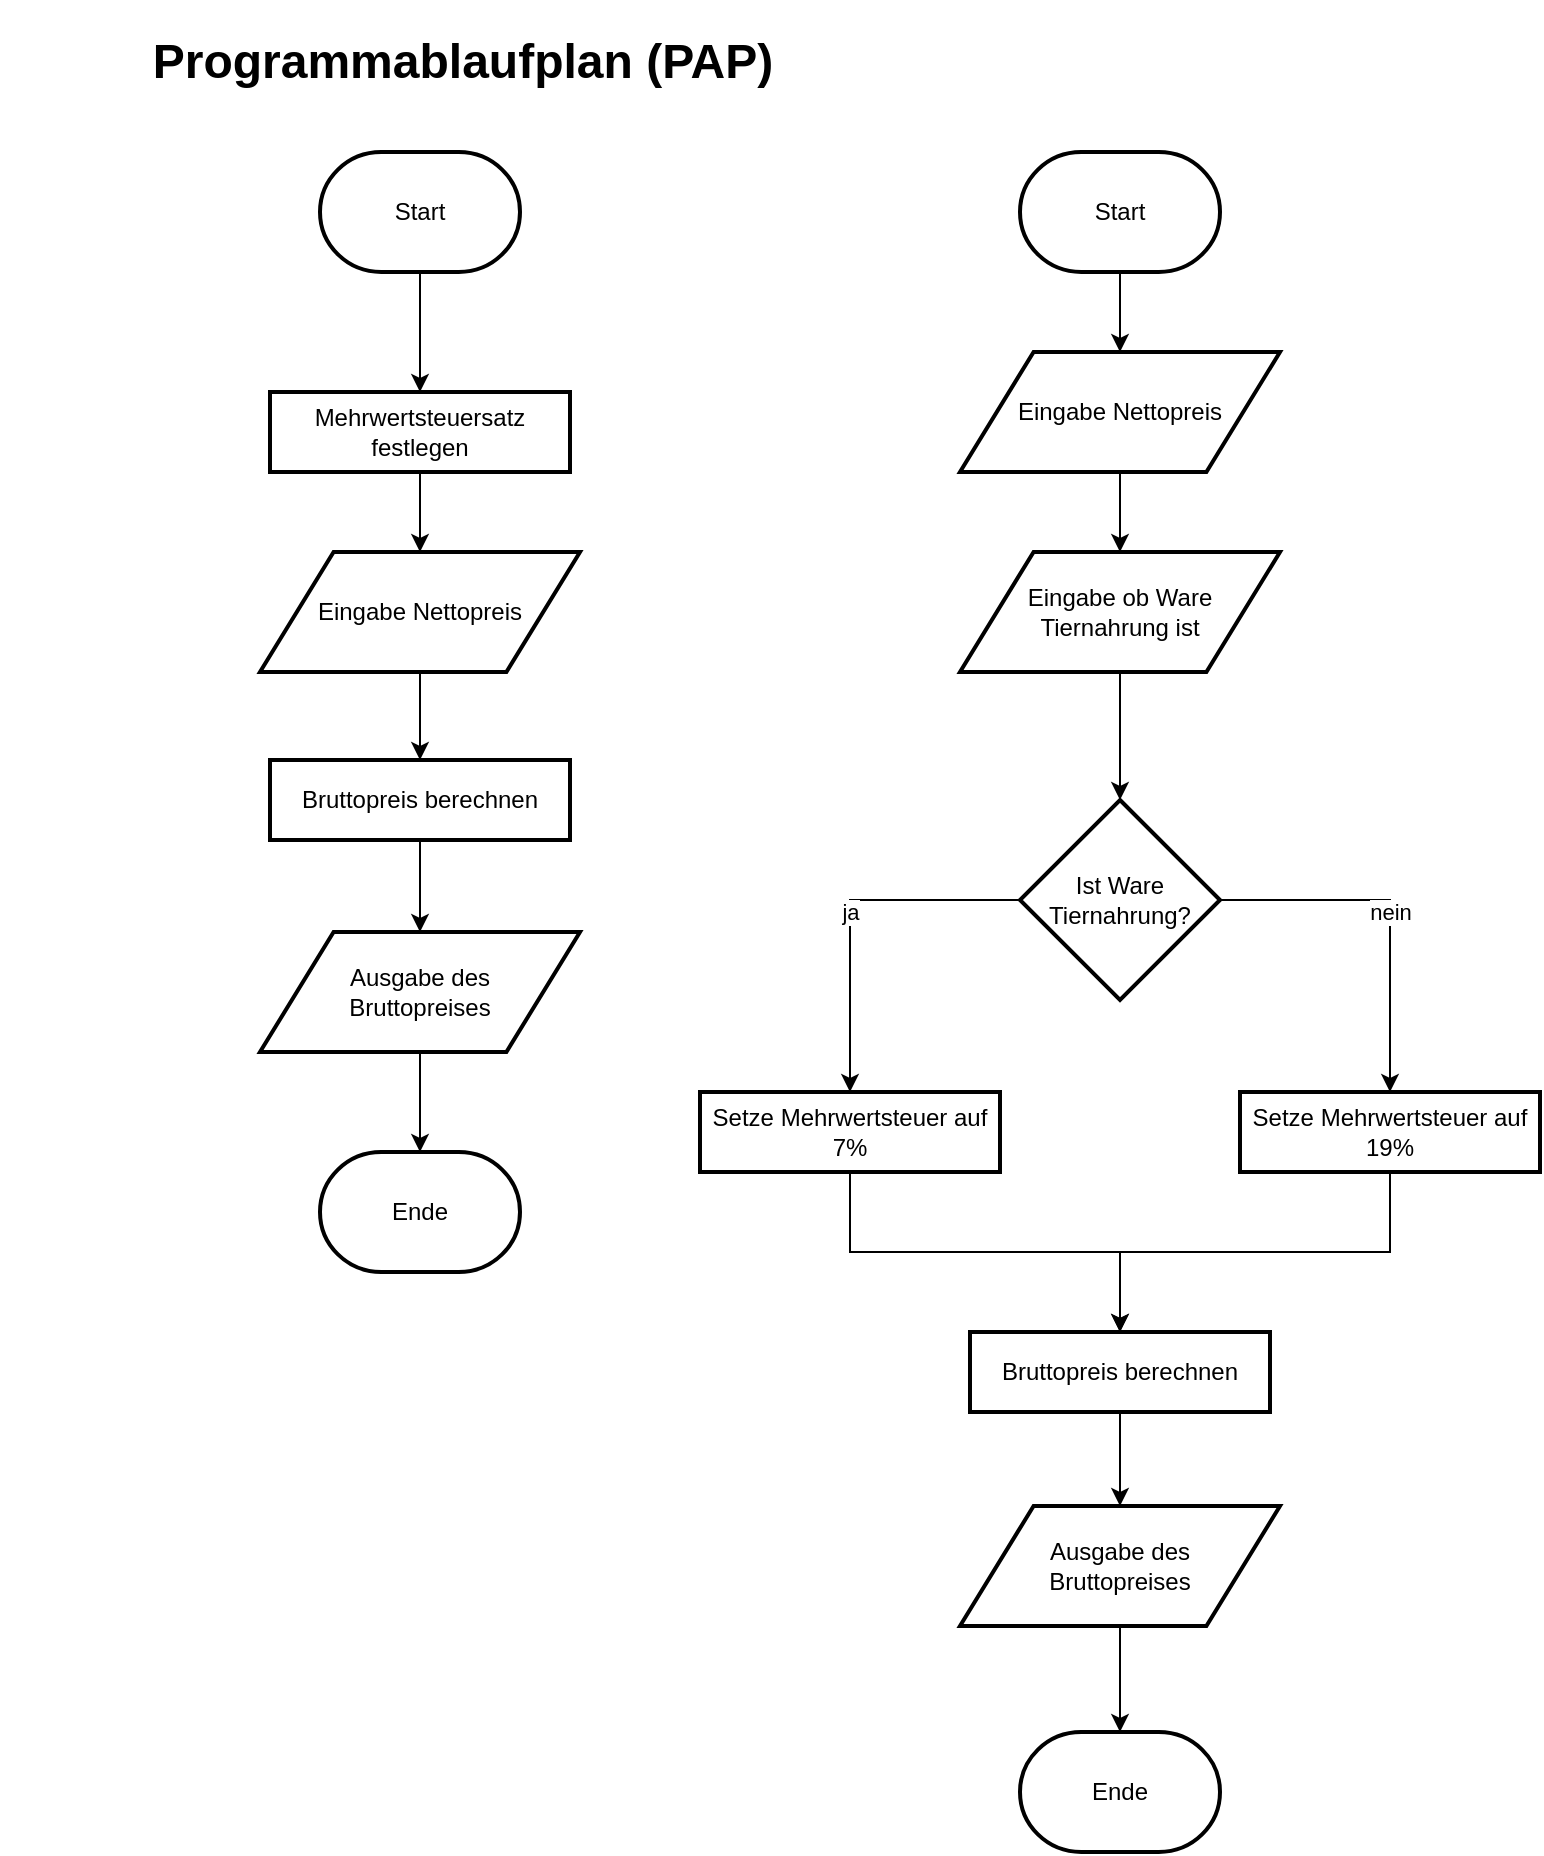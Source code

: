 <mxfile version="24.4.6" type="device">
  <diagram name="Seite-1" id="wyZdGmeMZKQfV_436Lzw">
    <mxGraphModel dx="1111" dy="833" grid="1" gridSize="10" guides="1" tooltips="1" connect="1" arrows="1" fold="1" page="1" pageScale="1" pageWidth="1169" pageHeight="827" math="0" shadow="0">
      <root>
        <mxCell id="0" />
        <mxCell id="1" parent="0" />
        <mxCell id="HqOdx_jWrA7IKE5Yk3Zu-31" value="ja" style="edgeStyle=orthogonalEdgeStyle;rounded=0;orthogonalLoop=1;jettySize=auto;html=1;exitX=0;exitY=0.5;exitDx=0;exitDy=0;exitPerimeter=0;" edge="1" parent="1" source="HqOdx_jWrA7IKE5Yk3Zu-1" target="HqOdx_jWrA7IKE5Yk3Zu-23">
          <mxGeometry relative="1" as="geometry" />
        </mxCell>
        <mxCell id="HqOdx_jWrA7IKE5Yk3Zu-32" value="nein" style="edgeStyle=orthogonalEdgeStyle;rounded=0;orthogonalLoop=1;jettySize=auto;html=1;exitX=1;exitY=0.5;exitDx=0;exitDy=0;exitPerimeter=0;" edge="1" parent="1" source="HqOdx_jWrA7IKE5Yk3Zu-1" target="HqOdx_jWrA7IKE5Yk3Zu-30">
          <mxGeometry relative="1" as="geometry" />
        </mxCell>
        <mxCell id="HqOdx_jWrA7IKE5Yk3Zu-1" value="Ist Ware Tiernahrung?" style="strokeWidth=2;html=1;shape=mxgraph.flowchart.decision;whiteSpace=wrap;" vertex="1" parent="1">
          <mxGeometry x="600" y="414" width="100" height="100" as="geometry" />
        </mxCell>
        <mxCell id="HqOdx_jWrA7IKE5Yk3Zu-10" style="edgeStyle=orthogonalEdgeStyle;rounded=0;orthogonalLoop=1;jettySize=auto;html=1;" edge="1" parent="1" source="HqOdx_jWrA7IKE5Yk3Zu-2" target="HqOdx_jWrA7IKE5Yk3Zu-9">
          <mxGeometry relative="1" as="geometry" />
        </mxCell>
        <mxCell id="HqOdx_jWrA7IKE5Yk3Zu-2" value="Eingabe Nettopreis" style="shape=parallelogram;html=1;strokeWidth=2;perimeter=parallelogramPerimeter;whiteSpace=wrap;rounded=1;arcSize=0;size=0.23;" vertex="1" parent="1">
          <mxGeometry x="220" y="290" width="160" height="60" as="geometry" />
        </mxCell>
        <mxCell id="HqOdx_jWrA7IKE5Yk3Zu-8" style="edgeStyle=orthogonalEdgeStyle;rounded=0;orthogonalLoop=1;jettySize=auto;html=1;" edge="1" parent="1" source="HqOdx_jWrA7IKE5Yk3Zu-3" target="HqOdx_jWrA7IKE5Yk3Zu-2">
          <mxGeometry relative="1" as="geometry" />
        </mxCell>
        <mxCell id="HqOdx_jWrA7IKE5Yk3Zu-3" value="Mehrwertsteuersatz festlegen" style="rounded=1;whiteSpace=wrap;html=1;absoluteArcSize=1;arcSize=0;strokeWidth=2;" vertex="1" parent="1">
          <mxGeometry x="225" y="210" width="150" height="40" as="geometry" />
        </mxCell>
        <mxCell id="HqOdx_jWrA7IKE5Yk3Zu-7" style="edgeStyle=orthogonalEdgeStyle;rounded=0;orthogonalLoop=1;jettySize=auto;html=1;" edge="1" parent="1" source="HqOdx_jWrA7IKE5Yk3Zu-5" target="HqOdx_jWrA7IKE5Yk3Zu-3">
          <mxGeometry relative="1" as="geometry" />
        </mxCell>
        <mxCell id="HqOdx_jWrA7IKE5Yk3Zu-5" value="Start" style="strokeWidth=2;html=1;shape=mxgraph.flowchart.terminator;whiteSpace=wrap;" vertex="1" parent="1">
          <mxGeometry x="250" y="90" width="100" height="60" as="geometry" />
        </mxCell>
        <mxCell id="HqOdx_jWrA7IKE5Yk3Zu-6" value="Ende" style="strokeWidth=2;html=1;shape=mxgraph.flowchart.terminator;whiteSpace=wrap;" vertex="1" parent="1">
          <mxGeometry x="250" y="590" width="100" height="60" as="geometry" />
        </mxCell>
        <mxCell id="HqOdx_jWrA7IKE5Yk3Zu-12" style="edgeStyle=orthogonalEdgeStyle;rounded=0;orthogonalLoop=1;jettySize=auto;html=1;" edge="1" parent="1" source="HqOdx_jWrA7IKE5Yk3Zu-9" target="HqOdx_jWrA7IKE5Yk3Zu-11">
          <mxGeometry relative="1" as="geometry" />
        </mxCell>
        <mxCell id="HqOdx_jWrA7IKE5Yk3Zu-9" value="Bruttopreis berechnen" style="rounded=1;whiteSpace=wrap;html=1;absoluteArcSize=1;arcSize=0;strokeWidth=2;" vertex="1" parent="1">
          <mxGeometry x="225" y="394" width="150" height="40" as="geometry" />
        </mxCell>
        <mxCell id="HqOdx_jWrA7IKE5Yk3Zu-13" style="edgeStyle=orthogonalEdgeStyle;rounded=0;orthogonalLoop=1;jettySize=auto;html=1;" edge="1" parent="1" source="HqOdx_jWrA7IKE5Yk3Zu-11" target="HqOdx_jWrA7IKE5Yk3Zu-6">
          <mxGeometry relative="1" as="geometry" />
        </mxCell>
        <mxCell id="HqOdx_jWrA7IKE5Yk3Zu-11" value="Ausgabe des &lt;br&gt;Bruttopreises" style="shape=parallelogram;html=1;strokeWidth=2;perimeter=parallelogramPerimeter;whiteSpace=wrap;rounded=1;arcSize=0;size=0.23;" vertex="1" parent="1">
          <mxGeometry x="220" y="480" width="160" height="60" as="geometry" />
        </mxCell>
        <mxCell id="HqOdx_jWrA7IKE5Yk3Zu-14" value="&lt;h1&gt;Programmablaufplan (PAP)&lt;/h1&gt;" style="text;html=1;align=center;verticalAlign=middle;whiteSpace=wrap;rounded=0;" vertex="1" parent="1">
          <mxGeometry x="90" y="30" width="462.5" height="30" as="geometry" />
        </mxCell>
        <mxCell id="HqOdx_jWrA7IKE5Yk3Zu-28" style="edgeStyle=orthogonalEdgeStyle;rounded=0;orthogonalLoop=1;jettySize=auto;html=1;" edge="1" parent="1" source="HqOdx_jWrA7IKE5Yk3Zu-16" target="HqOdx_jWrA7IKE5Yk3Zu-27">
          <mxGeometry relative="1" as="geometry" />
        </mxCell>
        <mxCell id="HqOdx_jWrA7IKE5Yk3Zu-16" value="Eingabe Nettopreis" style="shape=parallelogram;html=1;strokeWidth=2;perimeter=parallelogramPerimeter;whiteSpace=wrap;rounded=1;arcSize=0;size=0.23;" vertex="1" parent="1">
          <mxGeometry x="570" y="190" width="160" height="60" as="geometry" />
        </mxCell>
        <mxCell id="HqOdx_jWrA7IKE5Yk3Zu-26" style="edgeStyle=orthogonalEdgeStyle;rounded=0;orthogonalLoop=1;jettySize=auto;html=1;" edge="1" parent="1" source="HqOdx_jWrA7IKE5Yk3Zu-20" target="HqOdx_jWrA7IKE5Yk3Zu-16">
          <mxGeometry relative="1" as="geometry" />
        </mxCell>
        <mxCell id="HqOdx_jWrA7IKE5Yk3Zu-20" value="Start" style="strokeWidth=2;html=1;shape=mxgraph.flowchart.terminator;whiteSpace=wrap;" vertex="1" parent="1">
          <mxGeometry x="600" y="90" width="100" height="60" as="geometry" />
        </mxCell>
        <mxCell id="HqOdx_jWrA7IKE5Yk3Zu-21" value="Ende" style="strokeWidth=2;html=1;shape=mxgraph.flowchart.terminator;whiteSpace=wrap;" vertex="1" parent="1">
          <mxGeometry x="600" y="880" width="100" height="60" as="geometry" />
        </mxCell>
        <mxCell id="HqOdx_jWrA7IKE5Yk3Zu-34" style="edgeStyle=orthogonalEdgeStyle;rounded=0;orthogonalLoop=1;jettySize=auto;html=1;entryX=0.5;entryY=0;entryDx=0;entryDy=0;" edge="1" parent="1" source="HqOdx_jWrA7IKE5Yk3Zu-23" target="HqOdx_jWrA7IKE5Yk3Zu-33">
          <mxGeometry relative="1" as="geometry" />
        </mxCell>
        <mxCell id="HqOdx_jWrA7IKE5Yk3Zu-23" value="Setze Mehrwertsteuer auf 7%" style="rounded=1;whiteSpace=wrap;html=1;absoluteArcSize=1;arcSize=0;strokeWidth=2;" vertex="1" parent="1">
          <mxGeometry x="440" y="560" width="150" height="40" as="geometry" />
        </mxCell>
        <mxCell id="HqOdx_jWrA7IKE5Yk3Zu-24" style="edgeStyle=orthogonalEdgeStyle;rounded=0;orthogonalLoop=1;jettySize=auto;html=1;" edge="1" parent="1" source="HqOdx_jWrA7IKE5Yk3Zu-25" target="HqOdx_jWrA7IKE5Yk3Zu-21">
          <mxGeometry relative="1" as="geometry" />
        </mxCell>
        <mxCell id="HqOdx_jWrA7IKE5Yk3Zu-25" value="Ausgabe des &lt;br&gt;Bruttopreises" style="shape=parallelogram;html=1;strokeWidth=2;perimeter=parallelogramPerimeter;whiteSpace=wrap;rounded=1;arcSize=0;size=0.23;" vertex="1" parent="1">
          <mxGeometry x="570" y="767" width="160" height="60" as="geometry" />
        </mxCell>
        <mxCell id="HqOdx_jWrA7IKE5Yk3Zu-29" style="edgeStyle=orthogonalEdgeStyle;rounded=0;orthogonalLoop=1;jettySize=auto;html=1;" edge="1" parent="1" source="HqOdx_jWrA7IKE5Yk3Zu-27" target="HqOdx_jWrA7IKE5Yk3Zu-1">
          <mxGeometry relative="1" as="geometry" />
        </mxCell>
        <mxCell id="HqOdx_jWrA7IKE5Yk3Zu-27" value="Eingabe ob Ware&lt;div&gt;Tiernahrung ist&lt;/div&gt;" style="shape=parallelogram;html=1;strokeWidth=2;perimeter=parallelogramPerimeter;whiteSpace=wrap;rounded=1;arcSize=0;size=0.23;" vertex="1" parent="1">
          <mxGeometry x="570" y="290" width="160" height="60" as="geometry" />
        </mxCell>
        <mxCell id="HqOdx_jWrA7IKE5Yk3Zu-35" style="edgeStyle=orthogonalEdgeStyle;rounded=0;orthogonalLoop=1;jettySize=auto;html=1;entryX=0.5;entryY=0;entryDx=0;entryDy=0;" edge="1" parent="1" source="HqOdx_jWrA7IKE5Yk3Zu-30" target="HqOdx_jWrA7IKE5Yk3Zu-33">
          <mxGeometry relative="1" as="geometry" />
        </mxCell>
        <mxCell id="HqOdx_jWrA7IKE5Yk3Zu-30" value="Setze Mehrwertsteuer auf 19%" style="rounded=1;whiteSpace=wrap;html=1;absoluteArcSize=1;arcSize=0;strokeWidth=2;" vertex="1" parent="1">
          <mxGeometry x="710" y="560" width="150" height="40" as="geometry" />
        </mxCell>
        <mxCell id="HqOdx_jWrA7IKE5Yk3Zu-36" style="edgeStyle=orthogonalEdgeStyle;rounded=0;orthogonalLoop=1;jettySize=auto;html=1;" edge="1" parent="1" source="HqOdx_jWrA7IKE5Yk3Zu-33" target="HqOdx_jWrA7IKE5Yk3Zu-25">
          <mxGeometry relative="1" as="geometry" />
        </mxCell>
        <mxCell id="HqOdx_jWrA7IKE5Yk3Zu-33" value="Bruttopreis berechnen" style="rounded=1;whiteSpace=wrap;html=1;absoluteArcSize=1;arcSize=0;strokeWidth=2;" vertex="1" parent="1">
          <mxGeometry x="575" y="680" width="150" height="40" as="geometry" />
        </mxCell>
      </root>
    </mxGraphModel>
  </diagram>
</mxfile>
